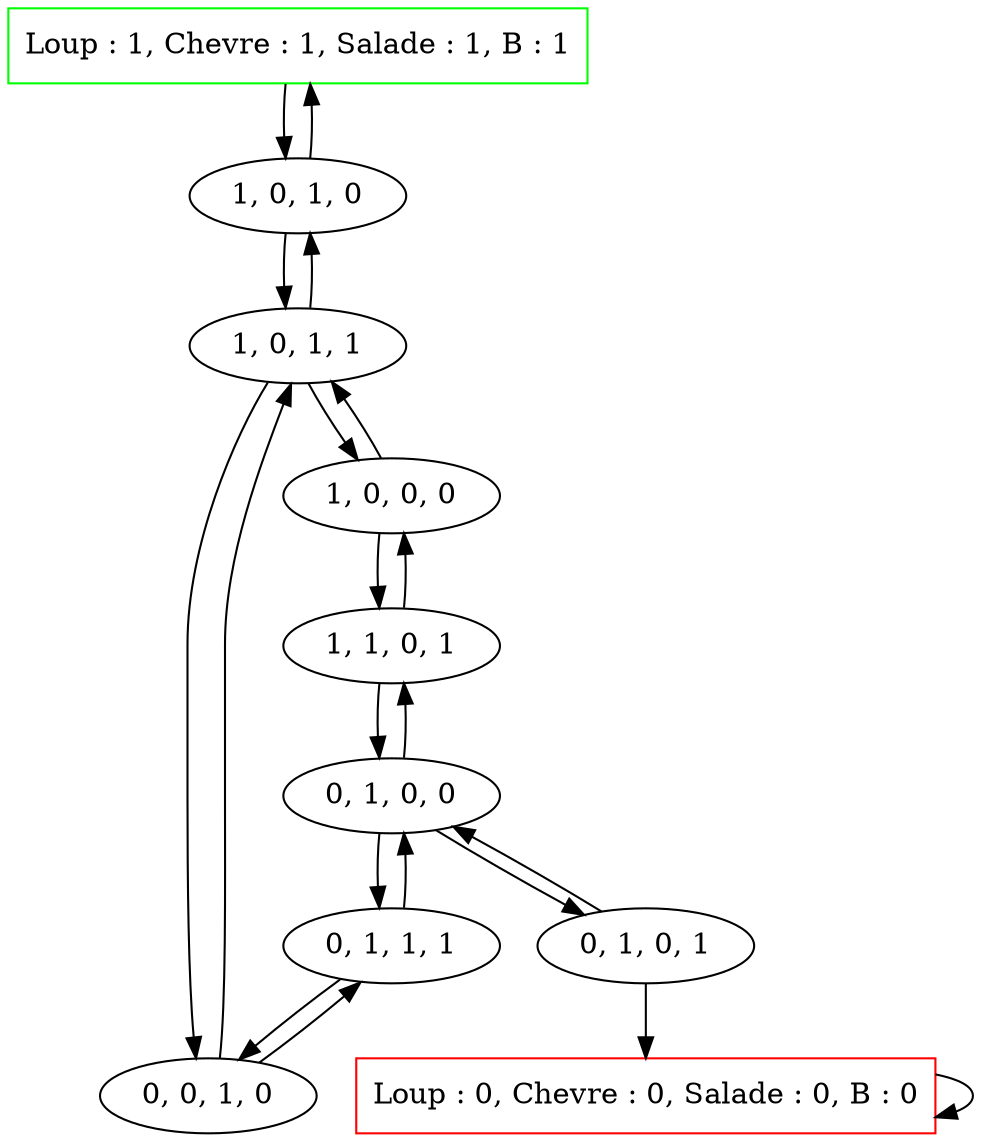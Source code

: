 digraph LCS {
	initial [label="Loup : 1, Chevre : 1, Salade : 1, B : 1" color=green shape=box]
	final [label="Loup : 0, Chevre : 0, Salade : 0, B : 0" color=red shape=box]
	initial -> "1, 0, 1, 0"
	"1, 0, 1, 0" -> "1, 0, 1, 1"
	"1, 0, 1, 0" -> initial
	"1, 0, 1, 1" -> "1, 0, 1, 0"
	"1, 0, 1, 1" -> "0, 0, 1, 0"
	"1, 0, 1, 1" -> "1, 0, 0, 0"
	"1, 0, 0, 0" -> "1, 1, 0, 1"
	"1, 0, 0, 0" -> "1, 0, 1, 1"
	"1, 1, 0, 1" -> "0, 1, 0, 0"
	"1, 1, 0, 1" -> "1, 0, 0, 0"
	"0, 1, 0, 0" -> "0, 1, 0, 1"
	"0, 1, 0, 0" -> "1, 1, 0, 1"
	"0, 1, 0, 0" -> "0, 1, 1, 1"
	"0, 1, 1, 1" -> "0, 0, 1, 0"
	"0, 1, 1, 1" -> "0, 1, 0, 0"
	"0, 0, 1, 0" -> "1, 0, 1, 1"
	"0, 0, 1, 0" -> "0, 1, 1, 1"
	"0, 1, 0, 1" -> "0, 1, 0, 0"
	"0, 1, 0, 1" -> final
	final -> final
}
